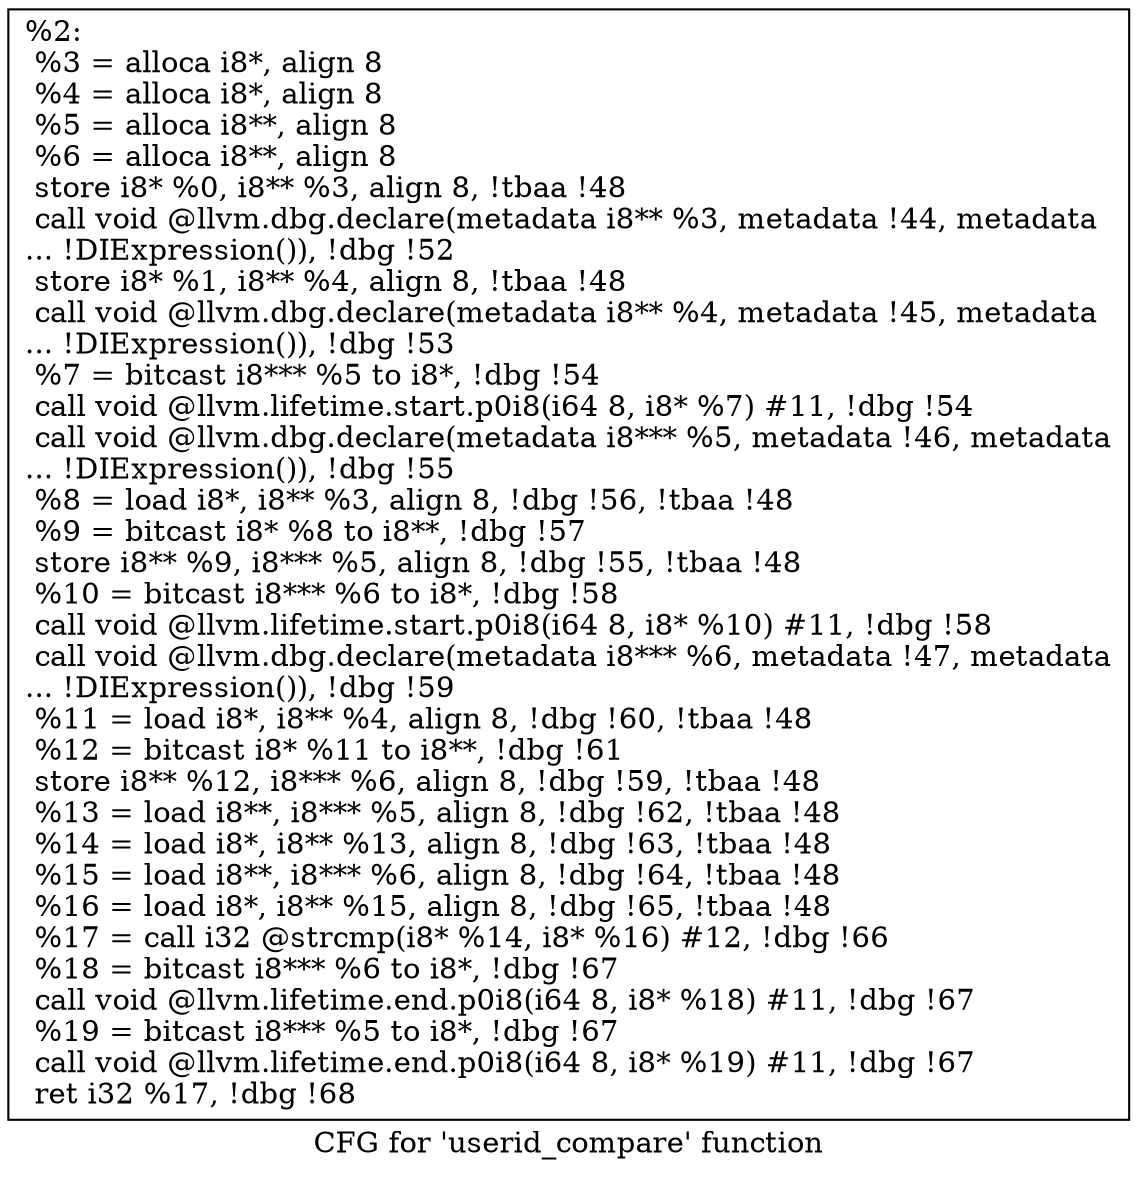 digraph "CFG for 'userid_compare' function" {
	label="CFG for 'userid_compare' function";

	Node0x18fbfa0 [shape=record,label="{%2:\l  %3 = alloca i8*, align 8\l  %4 = alloca i8*, align 8\l  %5 = alloca i8**, align 8\l  %6 = alloca i8**, align 8\l  store i8* %0, i8** %3, align 8, !tbaa !48\l  call void @llvm.dbg.declare(metadata i8** %3, metadata !44, metadata\l... !DIExpression()), !dbg !52\l  store i8* %1, i8** %4, align 8, !tbaa !48\l  call void @llvm.dbg.declare(metadata i8** %4, metadata !45, metadata\l... !DIExpression()), !dbg !53\l  %7 = bitcast i8*** %5 to i8*, !dbg !54\l  call void @llvm.lifetime.start.p0i8(i64 8, i8* %7) #11, !dbg !54\l  call void @llvm.dbg.declare(metadata i8*** %5, metadata !46, metadata\l... !DIExpression()), !dbg !55\l  %8 = load i8*, i8** %3, align 8, !dbg !56, !tbaa !48\l  %9 = bitcast i8* %8 to i8**, !dbg !57\l  store i8** %9, i8*** %5, align 8, !dbg !55, !tbaa !48\l  %10 = bitcast i8*** %6 to i8*, !dbg !58\l  call void @llvm.lifetime.start.p0i8(i64 8, i8* %10) #11, !dbg !58\l  call void @llvm.dbg.declare(metadata i8*** %6, metadata !47, metadata\l... !DIExpression()), !dbg !59\l  %11 = load i8*, i8** %4, align 8, !dbg !60, !tbaa !48\l  %12 = bitcast i8* %11 to i8**, !dbg !61\l  store i8** %12, i8*** %6, align 8, !dbg !59, !tbaa !48\l  %13 = load i8**, i8*** %5, align 8, !dbg !62, !tbaa !48\l  %14 = load i8*, i8** %13, align 8, !dbg !63, !tbaa !48\l  %15 = load i8**, i8*** %6, align 8, !dbg !64, !tbaa !48\l  %16 = load i8*, i8** %15, align 8, !dbg !65, !tbaa !48\l  %17 = call i32 @strcmp(i8* %14, i8* %16) #12, !dbg !66\l  %18 = bitcast i8*** %6 to i8*, !dbg !67\l  call void @llvm.lifetime.end.p0i8(i64 8, i8* %18) #11, !dbg !67\l  %19 = bitcast i8*** %5 to i8*, !dbg !67\l  call void @llvm.lifetime.end.p0i8(i64 8, i8* %19) #11, !dbg !67\l  ret i32 %17, !dbg !68\l}"];
}
